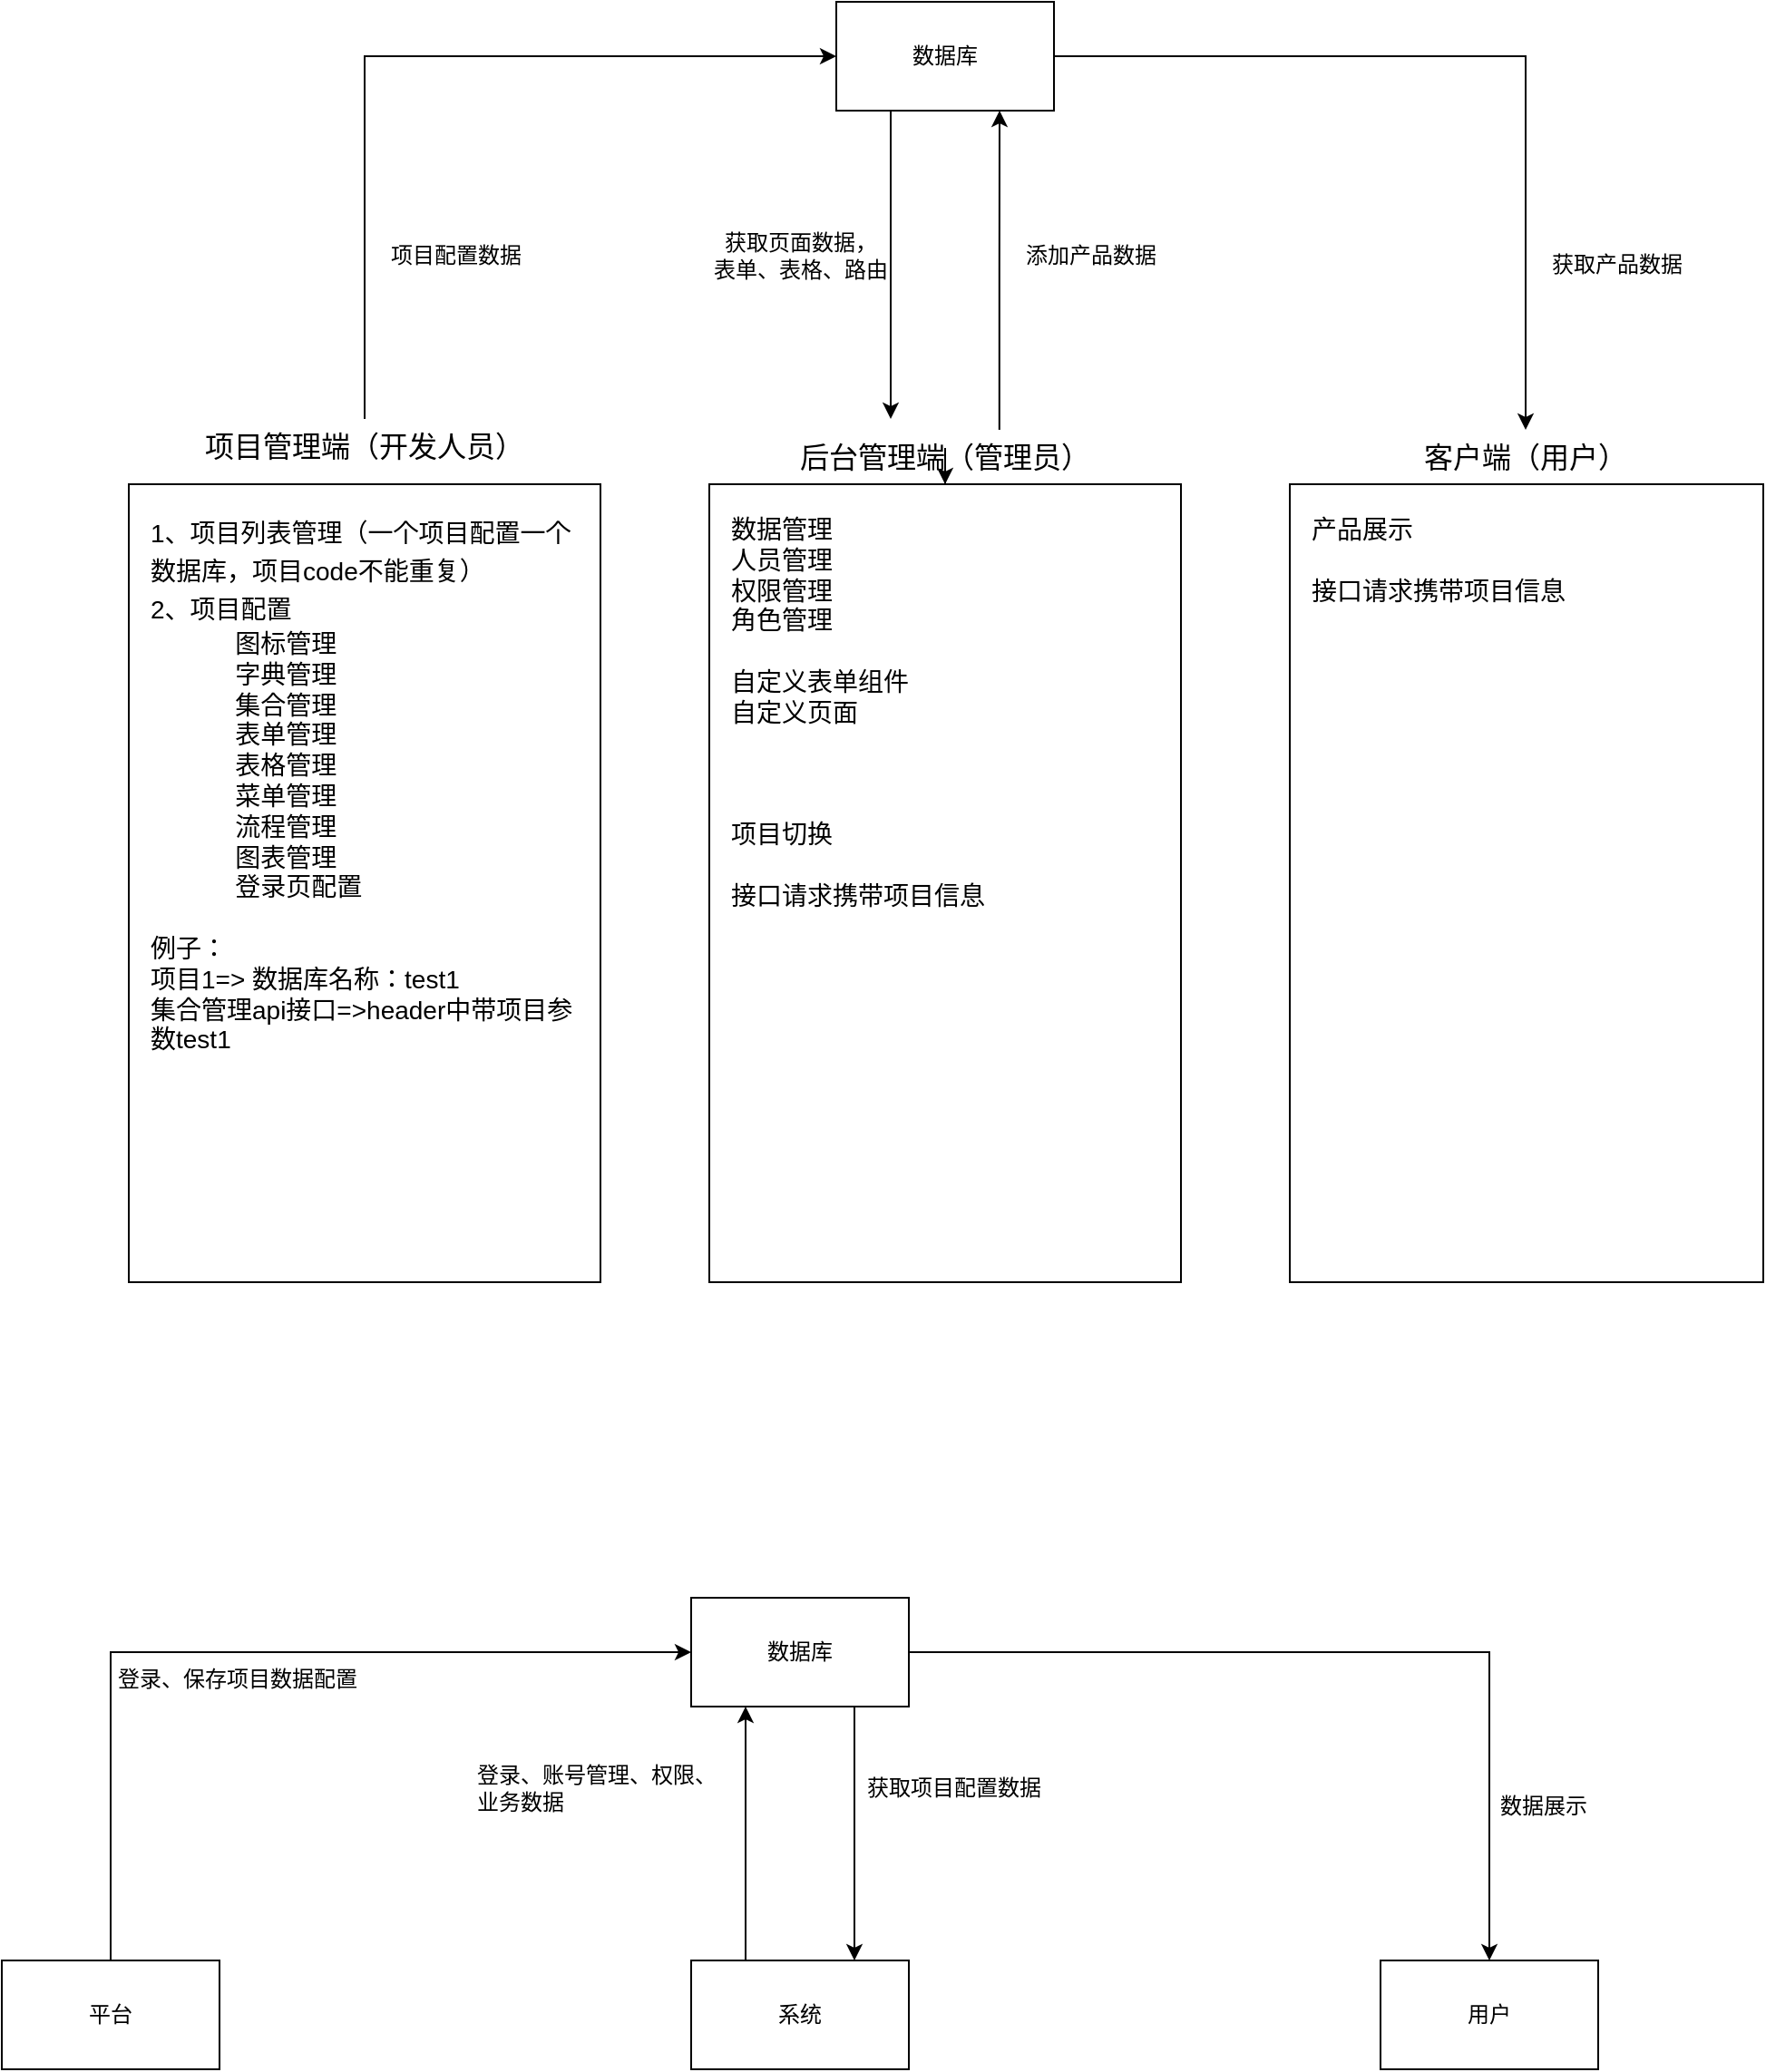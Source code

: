 <mxfile version="28.2.6">
  <diagram name="第 1 页" id="I86rheboTwOeaXijp489">
    <mxGraphModel dx="1186" dy="1817" grid="1" gridSize="10" guides="1" tooltips="1" connect="1" arrows="1" fold="1" page="1" pageScale="1" pageWidth="827" pageHeight="1169" math="0" shadow="0">
      <root>
        <mxCell id="0" />
        <mxCell id="1" parent="0" />
        <mxCell id="ZmqFNYJLuh8QEB_ycmnC-19" value="&lt;span style=&quot;background-color: initial; line-height: 150%;&quot;&gt;1、项目列表管理（一个项目配置一个数据库，项目code不能重复）&lt;/span&gt;&lt;br&gt;&lt;span style=&quot;background-color: initial; line-height: 150%;&quot;&gt;2、项目配置&lt;/span&gt;&lt;div&gt;&amp;nbsp; &amp;nbsp; &amp;nbsp; &amp;nbsp; &amp;nbsp; &amp;nbsp; 图标管理&lt;/div&gt;&lt;div&gt;&amp;nbsp; &amp;nbsp; &amp;nbsp; &amp;nbsp; &amp;nbsp; &amp;nbsp; 字典管理&lt;/div&gt;&lt;div&gt;&amp;nbsp; &amp;nbsp; &amp;nbsp; &amp;nbsp; &amp;nbsp; &amp;nbsp; 集合管理&lt;/div&gt;&lt;div&gt;&amp;nbsp; &amp;nbsp; &amp;nbsp; &amp;nbsp; &amp;nbsp; &amp;nbsp; 表单管理&lt;/div&gt;&lt;div&gt;&amp;nbsp; &amp;nbsp; &amp;nbsp; &amp;nbsp; &amp;nbsp; &amp;nbsp; 表格管理&lt;/div&gt;&lt;div&gt;&amp;nbsp; &amp;nbsp; &amp;nbsp; &amp;nbsp; &amp;nbsp; &amp;nbsp; 菜单管理&lt;/div&gt;&lt;div&gt;&amp;nbsp; &amp;nbsp; &amp;nbsp; &amp;nbsp; &amp;nbsp; &amp;nbsp; 流程管理&lt;/div&gt;&lt;div&gt;&amp;nbsp; &amp;nbsp; &amp;nbsp; &amp;nbsp; &amp;nbsp; &amp;nbsp; 图表管理&lt;/div&gt;&lt;div&gt;&amp;nbsp; &amp;nbsp; &amp;nbsp; &amp;nbsp; &amp;nbsp; &amp;nbsp; 登录页配置&lt;/div&gt;&lt;div&gt;&lt;br&gt;&lt;/div&gt;&lt;div&gt;例子：&lt;/div&gt;&lt;div&gt;项目1=&amp;gt; 数据库名称：test1&lt;/div&gt;&lt;div&gt;集合管理api接口=&amp;gt;header中带项目参数test1&lt;/div&gt;" style="rounded=0;whiteSpace=wrap;html=1;align=left;verticalAlign=top;fontSize=14;spacing=12;" parent="1" vertex="1">
          <mxGeometry x="130" y="66" width="260" height="440" as="geometry" />
        </mxCell>
        <mxCell id="yvuu6uXQ9sPw3-kqq1hv-9" style="edgeStyle=orthogonalEdgeStyle;rounded=0;orthogonalLoop=1;jettySize=auto;html=1;entryX=0;entryY=0.5;entryDx=0;entryDy=0;exitX=0.5;exitY=0;exitDx=0;exitDy=0;" parent="1" source="ZmqFNYJLuh8QEB_ycmnC-20" target="yvuu6uXQ9sPw3-kqq1hv-4" edge="1">
          <mxGeometry relative="1" as="geometry">
            <Array as="points">
              <mxPoint x="260" y="-170" />
            </Array>
          </mxGeometry>
        </mxCell>
        <mxCell id="ZmqFNYJLuh8QEB_ycmnC-20" value="项目管理端（开发人员）" style="text;html=1;align=center;verticalAlign=middle;whiteSpace=wrap;rounded=0;fontSize=16;" parent="1" vertex="1">
          <mxGeometry x="130" y="30" width="260" height="30" as="geometry" />
        </mxCell>
        <mxCell id="yvuu6uXQ9sPw3-kqq1hv-3" value="" style="edgeStyle=orthogonalEdgeStyle;rounded=0;orthogonalLoop=1;jettySize=auto;html=1;" parent="1" source="ZmqFNYJLuh8QEB_ycmnC-24" target="ZmqFNYJLuh8QEB_ycmnC-25" edge="1">
          <mxGeometry relative="1" as="geometry" />
        </mxCell>
        <mxCell id="yvuu6uXQ9sPw3-kqq1hv-13" style="edgeStyle=orthogonalEdgeStyle;rounded=0;orthogonalLoop=1;jettySize=auto;html=1;entryX=0.75;entryY=1;entryDx=0;entryDy=0;exitX=0.615;exitY=0;exitDx=0;exitDy=0;exitPerimeter=0;" parent="1" source="ZmqFNYJLuh8QEB_ycmnC-24" target="yvuu6uXQ9sPw3-kqq1hv-4" edge="1">
          <mxGeometry relative="1" as="geometry">
            <mxPoint x="560" y="-70" as="targetPoint" />
          </mxGeometry>
        </mxCell>
        <mxCell id="ZmqFNYJLuh8QEB_ycmnC-24" value="后台管理端（管理员）" style="text;html=1;align=center;verticalAlign=middle;whiteSpace=wrap;rounded=0;fontSize=16;" parent="1" vertex="1">
          <mxGeometry x="450" y="36" width="260" height="30" as="geometry" />
        </mxCell>
        <mxCell id="ZmqFNYJLuh8QEB_ycmnC-25" value="数据管理&lt;div&gt;人员管理&lt;/div&gt;&lt;div&gt;权限管理&lt;/div&gt;&lt;div&gt;角色管理&lt;/div&gt;&lt;div&gt;&lt;br&gt;&lt;/div&gt;&lt;div&gt;自定义表单组件&lt;/div&gt;&lt;div&gt;自定义页面&lt;/div&gt;&lt;div&gt;&lt;br&gt;&lt;/div&gt;&lt;div&gt;&lt;br&gt;&lt;/div&gt;&lt;div&gt;&lt;br&gt;&lt;/div&gt;&lt;div&gt;项目切换&lt;/div&gt;&lt;div&gt;&lt;br&gt;&lt;/div&gt;&lt;div&gt;接口请求携带项目信息&lt;/div&gt;" style="rounded=0;whiteSpace=wrap;html=1;align=left;verticalAlign=top;fontSize=14;spacing=12;" parent="1" vertex="1">
          <mxGeometry x="450" y="66" width="260" height="440" as="geometry" />
        </mxCell>
        <mxCell id="yvuu6uXQ9sPw3-kqq1hv-1" value="客户端（用户）" style="text;html=1;align=center;verticalAlign=middle;whiteSpace=wrap;rounded=0;fontSize=16;" parent="1" vertex="1">
          <mxGeometry x="770" y="36" width="260" height="30" as="geometry" />
        </mxCell>
        <mxCell id="yvuu6uXQ9sPw3-kqq1hv-2" value="产品展示&lt;div&gt;&lt;br&gt;&lt;/div&gt;&lt;div&gt;接口请求携带项目信息&lt;/div&gt;" style="rounded=0;whiteSpace=wrap;html=1;align=left;verticalAlign=top;fontSize=14;spacing=12;" parent="1" vertex="1">
          <mxGeometry x="770" y="66" width="261" height="440" as="geometry" />
        </mxCell>
        <mxCell id="yvuu6uXQ9sPw3-kqq1hv-8" style="edgeStyle=orthogonalEdgeStyle;rounded=0;orthogonalLoop=1;jettySize=auto;html=1;entryX=0.5;entryY=0;entryDx=0;entryDy=0;" parent="1" source="yvuu6uXQ9sPw3-kqq1hv-4" target="yvuu6uXQ9sPw3-kqq1hv-1" edge="1">
          <mxGeometry relative="1" as="geometry" />
        </mxCell>
        <mxCell id="yvuu6uXQ9sPw3-kqq1hv-4" value="数据库" style="whiteSpace=wrap;html=1;" parent="1" vertex="1">
          <mxGeometry x="520" y="-200" width="120" height="60" as="geometry" />
        </mxCell>
        <mxCell id="yvuu6uXQ9sPw3-kqq1hv-7" style="edgeStyle=orthogonalEdgeStyle;rounded=0;orthogonalLoop=1;jettySize=auto;html=1;exitX=0.25;exitY=1;exitDx=0;exitDy=0;" parent="1" source="yvuu6uXQ9sPw3-kqq1hv-4" edge="1">
          <mxGeometry relative="1" as="geometry">
            <mxPoint x="550" y="30" as="targetPoint" />
          </mxGeometry>
        </mxCell>
        <mxCell id="yvuu6uXQ9sPw3-kqq1hv-10" value="项目配置数据" style="text;html=1;align=center;verticalAlign=middle;resizable=0;points=[];autosize=1;strokeColor=none;fillColor=none;" parent="1" vertex="1">
          <mxGeometry x="260" y="-75" width="100" height="30" as="geometry" />
        </mxCell>
        <mxCell id="yvuu6uXQ9sPw3-kqq1hv-11" value="获取页面数据，&lt;br&gt;表单、表格、路由" style="text;html=1;align=center;verticalAlign=middle;resizable=0;points=[];autosize=1;strokeColor=none;fillColor=none;" parent="1" vertex="1">
          <mxGeometry x="440" y="-80" width="120" height="40" as="geometry" />
        </mxCell>
        <mxCell id="yvuu6uXQ9sPw3-kqq1hv-12" value="获取产品数据" style="text;html=1;align=center;verticalAlign=middle;resizable=0;points=[];autosize=1;strokeColor=none;fillColor=none;" parent="1" vertex="1">
          <mxGeometry x="900" y="-70" width="100" height="30" as="geometry" />
        </mxCell>
        <mxCell id="yvuu6uXQ9sPw3-kqq1hv-14" value="添加产品数据" style="text;html=1;align=center;verticalAlign=middle;resizable=0;points=[];autosize=1;strokeColor=none;fillColor=none;" parent="1" vertex="1">
          <mxGeometry x="610" y="-75" width="100" height="30" as="geometry" />
        </mxCell>
        <mxCell id="RO3vzzo_iF3sBtNYrb5u-10" style="edgeStyle=orthogonalEdgeStyle;rounded=0;orthogonalLoop=1;jettySize=auto;html=1;entryX=0.75;entryY=0;entryDx=0;entryDy=0;exitX=0.75;exitY=1;exitDx=0;exitDy=0;" edge="1" parent="1" source="RO3vzzo_iF3sBtNYrb5u-2" target="RO3vzzo_iF3sBtNYrb5u-4">
          <mxGeometry relative="1" as="geometry" />
        </mxCell>
        <mxCell id="RO3vzzo_iF3sBtNYrb5u-12" style="edgeStyle=orthogonalEdgeStyle;rounded=0;orthogonalLoop=1;jettySize=auto;html=1;" edge="1" parent="1" source="RO3vzzo_iF3sBtNYrb5u-2" target="RO3vzzo_iF3sBtNYrb5u-5">
          <mxGeometry relative="1" as="geometry" />
        </mxCell>
        <mxCell id="RO3vzzo_iF3sBtNYrb5u-2" value="数据库" style="whiteSpace=wrap;html=1;" vertex="1" parent="1">
          <mxGeometry x="440" y="680" width="120" height="60" as="geometry" />
        </mxCell>
        <mxCell id="RO3vzzo_iF3sBtNYrb5u-6" style="edgeStyle=orthogonalEdgeStyle;rounded=0;orthogonalLoop=1;jettySize=auto;html=1;entryX=0;entryY=0.5;entryDx=0;entryDy=0;exitX=0.5;exitY=0;exitDx=0;exitDy=0;" edge="1" parent="1" source="RO3vzzo_iF3sBtNYrb5u-3" target="RO3vzzo_iF3sBtNYrb5u-2">
          <mxGeometry relative="1" as="geometry" />
        </mxCell>
        <mxCell id="RO3vzzo_iF3sBtNYrb5u-3" value="平台" style="whiteSpace=wrap;html=1;" vertex="1" parent="1">
          <mxGeometry x="60" y="880" width="120" height="60" as="geometry" />
        </mxCell>
        <mxCell id="RO3vzzo_iF3sBtNYrb5u-8" style="edgeStyle=orthogonalEdgeStyle;rounded=0;orthogonalLoop=1;jettySize=auto;html=1;entryX=0.25;entryY=1;entryDx=0;entryDy=0;exitX=0.25;exitY=0;exitDx=0;exitDy=0;" edge="1" parent="1" source="RO3vzzo_iF3sBtNYrb5u-4" target="RO3vzzo_iF3sBtNYrb5u-2">
          <mxGeometry relative="1" as="geometry">
            <mxPoint x="480" y="880" as="sourcePoint" />
          </mxGeometry>
        </mxCell>
        <mxCell id="RO3vzzo_iF3sBtNYrb5u-4" value="系统" style="whiteSpace=wrap;html=1;" vertex="1" parent="1">
          <mxGeometry x="440" y="880" width="120" height="60" as="geometry" />
        </mxCell>
        <mxCell id="RO3vzzo_iF3sBtNYrb5u-5" value="用户" style="whiteSpace=wrap;html=1;" vertex="1" parent="1">
          <mxGeometry x="820" y="880" width="120" height="60" as="geometry" />
        </mxCell>
        <mxCell id="RO3vzzo_iF3sBtNYrb5u-7" value="登录、保存项目数据配置" style="text;html=1;whiteSpace=wrap;strokeColor=none;fillColor=none;align=center;verticalAlign=middle;rounded=0;" vertex="1" parent="1">
          <mxGeometry x="120" y="710" width="140" height="30" as="geometry" />
        </mxCell>
        <mxCell id="RO3vzzo_iF3sBtNYrb5u-9" value="登录、账号管理、权限、业务数据" style="text;html=1;whiteSpace=wrap;strokeColor=none;fillColor=none;align=left;verticalAlign=middle;rounded=0;" vertex="1" parent="1">
          <mxGeometry x="320" y="770" width="144" height="30" as="geometry" />
        </mxCell>
        <mxCell id="RO3vzzo_iF3sBtNYrb5u-11" value="获取项目配置数据" style="text;html=1;whiteSpace=wrap;strokeColor=none;fillColor=none;align=center;verticalAlign=middle;rounded=0;" vertex="1" parent="1">
          <mxGeometry x="530" y="770" width="110" height="30" as="geometry" />
        </mxCell>
        <mxCell id="RO3vzzo_iF3sBtNYrb5u-13" value="数据展示" style="text;html=1;whiteSpace=wrap;strokeColor=none;fillColor=none;align=center;verticalAlign=middle;rounded=0;" vertex="1" parent="1">
          <mxGeometry x="880" y="780" width="60" height="30" as="geometry" />
        </mxCell>
      </root>
    </mxGraphModel>
  </diagram>
</mxfile>
